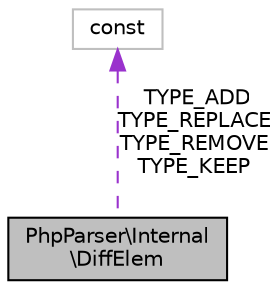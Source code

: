 digraph "PhpParser\Internal\DiffElem"
{
  edge [fontname="Helvetica",fontsize="10",labelfontname="Helvetica",labelfontsize="10"];
  node [fontname="Helvetica",fontsize="10",shape=record];
  Node1 [label="PhpParser\\Internal\l\\DiffElem",height=0.2,width=0.4,color="black", fillcolor="grey75", style="filled", fontcolor="black"];
  Node2 -> Node1 [dir="back",color="darkorchid3",fontsize="10",style="dashed",label=" TYPE_ADD\nTYPE_REPLACE\nTYPE_REMOVE\nTYPE_KEEP" ,fontname="Helvetica"];
  Node2 [label="const",height=0.2,width=0.4,color="grey75", fillcolor="white", style="filled"];
}

